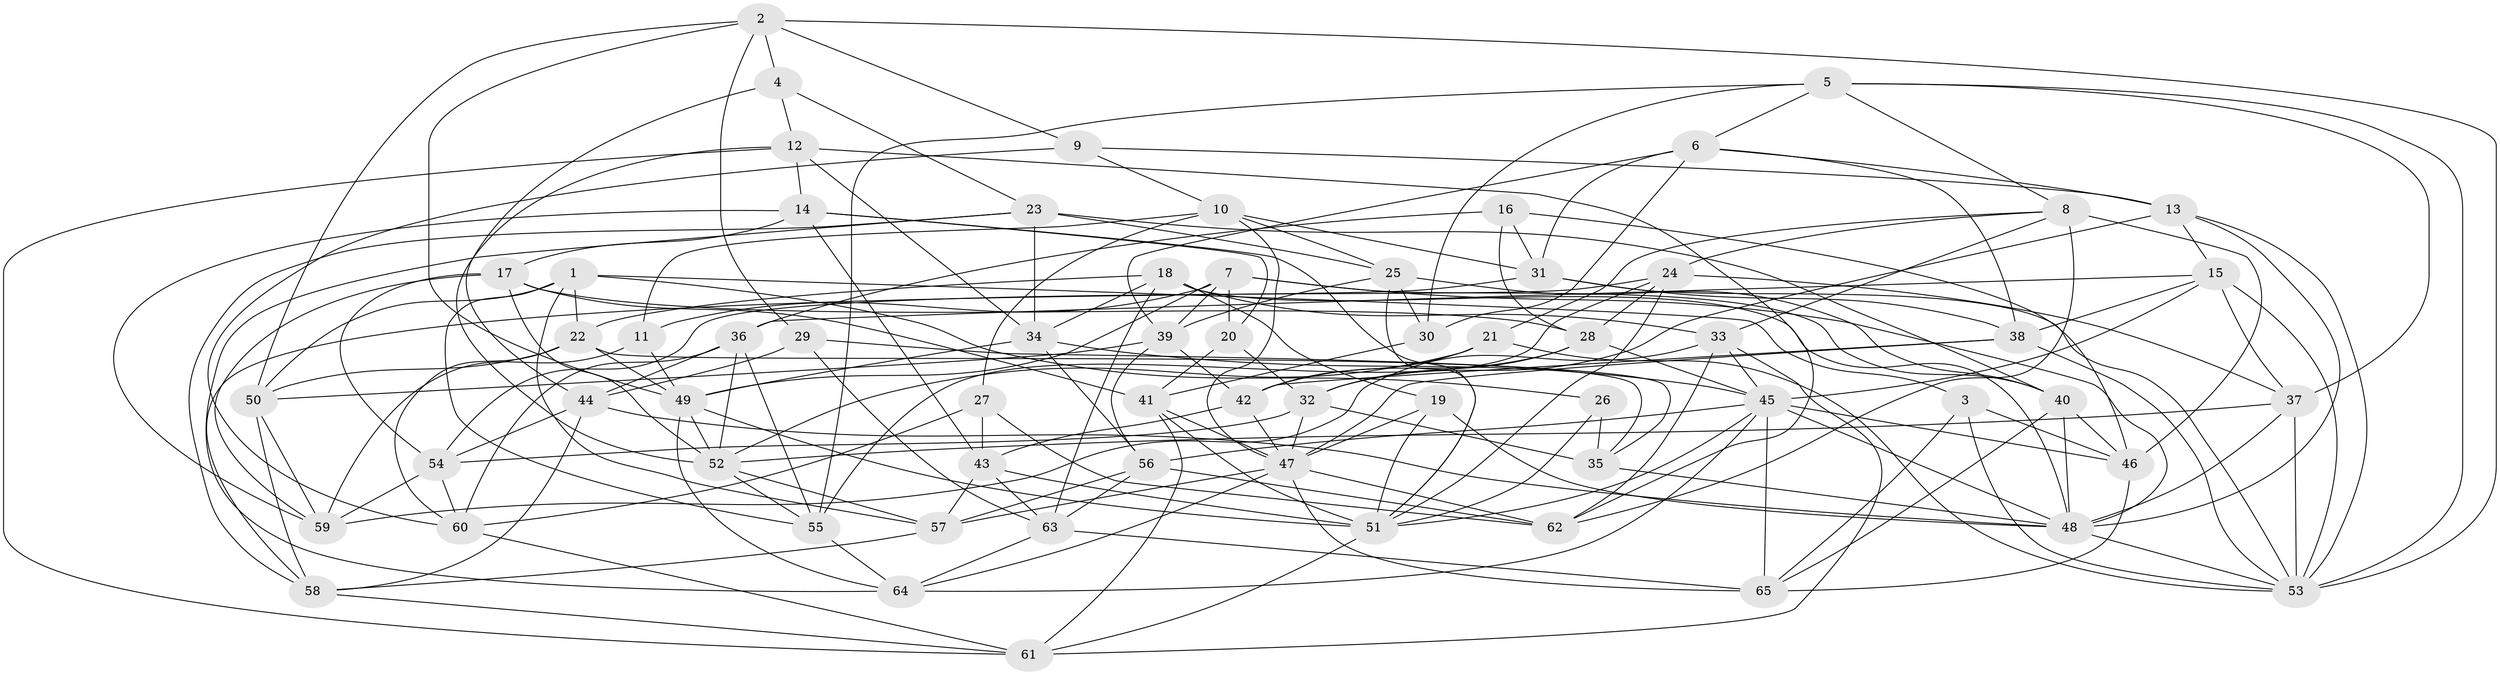 // original degree distribution, {4: 1.0}
// Generated by graph-tools (version 1.1) at 2025/50/03/09/25 03:50:53]
// undirected, 65 vertices, 194 edges
graph export_dot {
graph [start="1"]
  node [color=gray90,style=filled];
  1;
  2;
  3;
  4;
  5;
  6;
  7;
  8;
  9;
  10;
  11;
  12;
  13;
  14;
  15;
  16;
  17;
  18;
  19;
  20;
  21;
  22;
  23;
  24;
  25;
  26;
  27;
  28;
  29;
  30;
  31;
  32;
  33;
  34;
  35;
  36;
  37;
  38;
  39;
  40;
  41;
  42;
  43;
  44;
  45;
  46;
  47;
  48;
  49;
  50;
  51;
  52;
  53;
  54;
  55;
  56;
  57;
  58;
  59;
  60;
  61;
  62;
  63;
  64;
  65;
  1 -- 3 [weight=1.0];
  1 -- 22 [weight=1.0];
  1 -- 26 [weight=1.0];
  1 -- 50 [weight=1.0];
  1 -- 55 [weight=1.0];
  1 -- 57 [weight=1.0];
  2 -- 4 [weight=1.0];
  2 -- 9 [weight=1.0];
  2 -- 29 [weight=1.0];
  2 -- 49 [weight=1.0];
  2 -- 50 [weight=1.0];
  2 -- 53 [weight=1.0];
  3 -- 46 [weight=1.0];
  3 -- 53 [weight=1.0];
  3 -- 65 [weight=1.0];
  4 -- 12 [weight=1.0];
  4 -- 23 [weight=1.0];
  4 -- 44 [weight=1.0];
  5 -- 6 [weight=1.0];
  5 -- 8 [weight=1.0];
  5 -- 30 [weight=1.0];
  5 -- 37 [weight=1.0];
  5 -- 53 [weight=1.0];
  5 -- 55 [weight=1.0];
  6 -- 13 [weight=1.0];
  6 -- 30 [weight=1.0];
  6 -- 31 [weight=1.0];
  6 -- 38 [weight=1.0];
  6 -- 39 [weight=1.0];
  7 -- 11 [weight=1.0];
  7 -- 20 [weight=1.0];
  7 -- 39 [weight=1.0];
  7 -- 40 [weight=1.0];
  7 -- 48 [weight=1.0];
  7 -- 49 [weight=1.0];
  8 -- 21 [weight=1.0];
  8 -- 24 [weight=1.0];
  8 -- 33 [weight=1.0];
  8 -- 46 [weight=1.0];
  8 -- 62 [weight=1.0];
  9 -- 10 [weight=1.0];
  9 -- 13 [weight=1.0];
  9 -- 60 [weight=1.0];
  10 -- 11 [weight=1.0];
  10 -- 25 [weight=1.0];
  10 -- 27 [weight=1.0];
  10 -- 31 [weight=1.0];
  10 -- 47 [weight=1.0];
  11 -- 49 [weight=1.0];
  11 -- 59 [weight=1.0];
  12 -- 14 [weight=1.0];
  12 -- 34 [weight=1.0];
  12 -- 52 [weight=1.0];
  12 -- 61 [weight=1.0];
  12 -- 62 [weight=1.0];
  13 -- 15 [weight=1.0];
  13 -- 32 [weight=1.0];
  13 -- 48 [weight=1.0];
  13 -- 53 [weight=1.0];
  14 -- 17 [weight=1.0];
  14 -- 20 [weight=1.0];
  14 -- 43 [weight=1.0];
  14 -- 51 [weight=1.0];
  14 -- 59 [weight=1.0];
  15 -- 36 [weight=1.0];
  15 -- 37 [weight=1.0];
  15 -- 38 [weight=1.0];
  15 -- 45 [weight=1.0];
  15 -- 53 [weight=1.0];
  16 -- 28 [weight=1.0];
  16 -- 31 [weight=1.0];
  16 -- 36 [weight=1.0];
  16 -- 46 [weight=1.0];
  17 -- 28 [weight=1.0];
  17 -- 41 [weight=1.0];
  17 -- 52 [weight=1.0];
  17 -- 54 [weight=1.0];
  17 -- 59 [weight=1.0];
  18 -- 19 [weight=1.0];
  18 -- 22 [weight=1.0];
  18 -- 33 [weight=1.0];
  18 -- 34 [weight=1.0];
  18 -- 48 [weight=1.0];
  18 -- 63 [weight=1.0];
  19 -- 47 [weight=1.0];
  19 -- 48 [weight=1.0];
  19 -- 51 [weight=1.0];
  20 -- 32 [weight=1.0];
  20 -- 41 [weight=1.0];
  21 -- 42 [weight=1.0];
  21 -- 52 [weight=1.0];
  21 -- 53 [weight=1.0];
  22 -- 35 [weight=1.0];
  22 -- 49 [weight=1.0];
  22 -- 50 [weight=1.0];
  22 -- 60 [weight=1.0];
  23 -- 25 [weight=1.0];
  23 -- 34 [weight=1.0];
  23 -- 40 [weight=1.0];
  23 -- 58 [weight=1.0];
  23 -- 64 [weight=1.0];
  24 -- 28 [weight=1.0];
  24 -- 37 [weight=1.0];
  24 -- 51 [weight=1.0];
  24 -- 54 [weight=1.0];
  24 -- 55 [weight=1.0];
  25 -- 30 [weight=1.0];
  25 -- 39 [weight=1.0];
  25 -- 40 [weight=1.0];
  25 -- 51 [weight=1.0];
  26 -- 35 [weight=2.0];
  26 -- 51 [weight=1.0];
  27 -- 43 [weight=1.0];
  27 -- 60 [weight=1.0];
  27 -- 62 [weight=1.0];
  28 -- 32 [weight=1.0];
  28 -- 42 [weight=1.0];
  28 -- 45 [weight=1.0];
  29 -- 35 [weight=1.0];
  29 -- 44 [weight=1.0];
  29 -- 63 [weight=1.0];
  30 -- 41 [weight=1.0];
  31 -- 38 [weight=1.0];
  31 -- 53 [weight=1.0];
  31 -- 58 [weight=1.0];
  32 -- 35 [weight=1.0];
  32 -- 47 [weight=1.0];
  32 -- 54 [weight=1.0];
  33 -- 45 [weight=1.0];
  33 -- 59 [weight=1.0];
  33 -- 61 [weight=1.0];
  33 -- 62 [weight=1.0];
  34 -- 45 [weight=1.0];
  34 -- 49 [weight=1.0];
  34 -- 56 [weight=1.0];
  35 -- 48 [weight=1.0];
  36 -- 44 [weight=1.0];
  36 -- 52 [weight=1.0];
  36 -- 55 [weight=1.0];
  36 -- 60 [weight=1.0];
  37 -- 48 [weight=1.0];
  37 -- 52 [weight=1.0];
  37 -- 53 [weight=1.0];
  38 -- 42 [weight=1.0];
  38 -- 47 [weight=1.0];
  38 -- 53 [weight=1.0];
  39 -- 42 [weight=1.0];
  39 -- 50 [weight=1.0];
  39 -- 56 [weight=1.0];
  40 -- 46 [weight=1.0];
  40 -- 48 [weight=1.0];
  40 -- 65 [weight=1.0];
  41 -- 47 [weight=1.0];
  41 -- 51 [weight=1.0];
  41 -- 61 [weight=1.0];
  42 -- 43 [weight=1.0];
  42 -- 47 [weight=1.0];
  43 -- 51 [weight=1.0];
  43 -- 57 [weight=1.0];
  43 -- 63 [weight=1.0];
  44 -- 48 [weight=1.0];
  44 -- 54 [weight=1.0];
  44 -- 58 [weight=1.0];
  45 -- 46 [weight=1.0];
  45 -- 48 [weight=1.0];
  45 -- 51 [weight=1.0];
  45 -- 56 [weight=1.0];
  45 -- 64 [weight=1.0];
  45 -- 65 [weight=1.0];
  46 -- 65 [weight=1.0];
  47 -- 57 [weight=1.0];
  47 -- 62 [weight=1.0];
  47 -- 64 [weight=1.0];
  47 -- 65 [weight=1.0];
  48 -- 53 [weight=1.0];
  49 -- 51 [weight=1.0];
  49 -- 52 [weight=1.0];
  49 -- 64 [weight=1.0];
  50 -- 58 [weight=1.0];
  50 -- 59 [weight=1.0];
  51 -- 61 [weight=1.0];
  52 -- 55 [weight=1.0];
  52 -- 57 [weight=1.0];
  54 -- 59 [weight=1.0];
  54 -- 60 [weight=1.0];
  55 -- 64 [weight=1.0];
  56 -- 57 [weight=1.0];
  56 -- 62 [weight=1.0];
  56 -- 63 [weight=1.0];
  57 -- 58 [weight=1.0];
  58 -- 61 [weight=1.0];
  60 -- 61 [weight=1.0];
  63 -- 64 [weight=1.0];
  63 -- 65 [weight=1.0];
}
